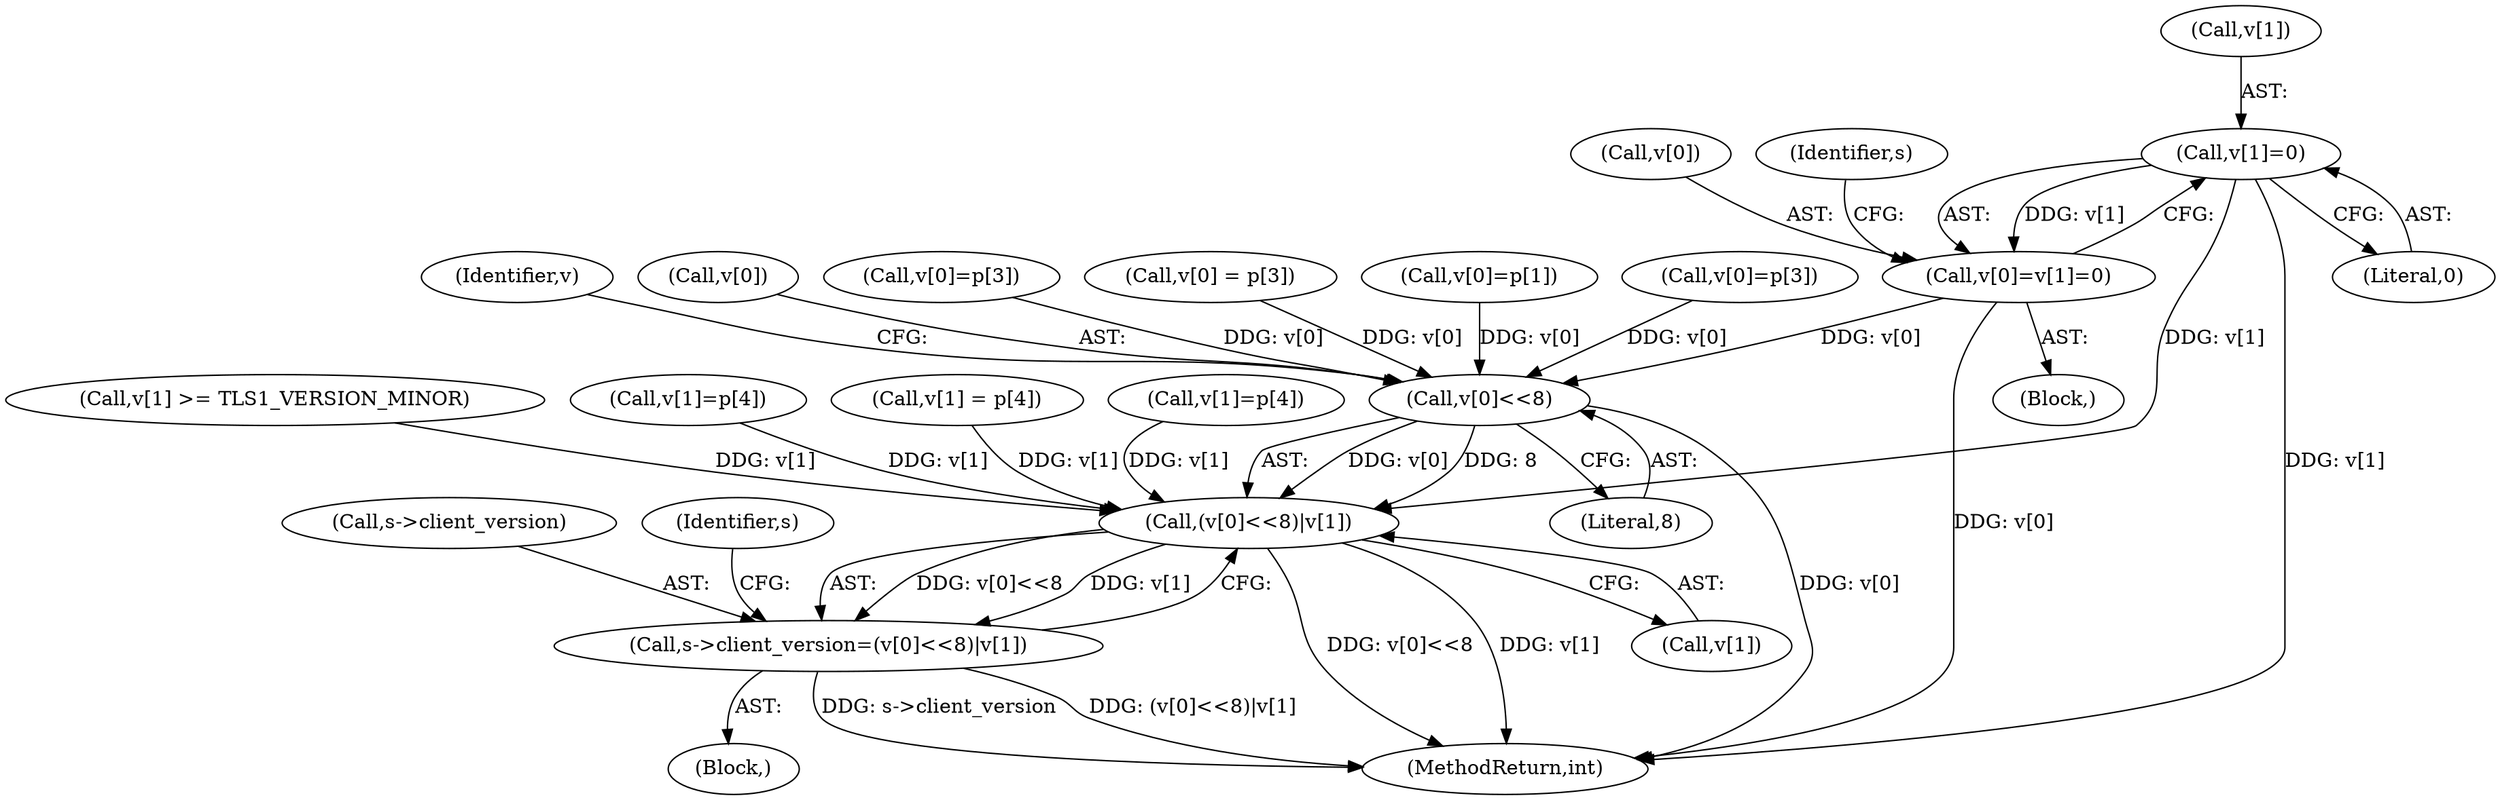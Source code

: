 digraph "0_openssl_b82924741b4bd590da890619be671f4635e46c2b@array" {
"1000183" [label="(Call,v[1]=0)"];
"1000179" [label="(Call,v[0]=v[1]=0)"];
"1001048" [label="(Call,v[0]<<8)"];
"1001047" [label="(Call,(v[0]<<8)|v[1])"];
"1001043" [label="(Call,s->client_version=(v[0]<<8)|v[1])"];
"1001054" [label="(Identifier,v)"];
"1000939" [label="(Block,)"];
"1001049" [label="(Call,v[0])"];
"1000180" [label="(Call,v[0])"];
"1000457" [label="(Call,v[1] >= TLS1_VERSION_MINOR)"];
"1001044" [label="(Call,s->client_version)"];
"1000183" [label="(Call,v[1]=0)"];
"1001052" [label="(Literal,8)"];
"1000273" [label="(Call,v[0]=p[3])"];
"1001048" [label="(Call,v[0]<<8)"];
"1000622" [label="(Call,v[0] = p[3])"];
"1001058" [label="(Identifier,s)"];
"1000280" [label="(Call,v[1]=p[4])"];
"1000413" [label="(Call,v[0]=p[1])"];
"1000629" [label="(Call,v[1] = p[4])"];
"1000184" [label="(Call,v[1])"];
"1001102" [label="(MethodReturn,int)"];
"1000187" [label="(Literal,0)"];
"1000178" [label="(Block,)"];
"1001053" [label="(Call,v[1])"];
"1000241" [label="(Call,v[0]=p[3])"];
"1000248" [label="(Call,v[1]=p[4])"];
"1000191" [label="(Identifier,s)"];
"1001047" [label="(Call,(v[0]<<8)|v[1])"];
"1001043" [label="(Call,s->client_version=(v[0]<<8)|v[1])"];
"1000179" [label="(Call,v[0]=v[1]=0)"];
"1000183" -> "1000179"  [label="AST: "];
"1000183" -> "1000187"  [label="CFG: "];
"1000184" -> "1000183"  [label="AST: "];
"1000187" -> "1000183"  [label="AST: "];
"1000179" -> "1000183"  [label="CFG: "];
"1000183" -> "1001102"  [label="DDG: v[1]"];
"1000183" -> "1000179"  [label="DDG: v[1]"];
"1000183" -> "1001047"  [label="DDG: v[1]"];
"1000179" -> "1000178"  [label="AST: "];
"1000180" -> "1000179"  [label="AST: "];
"1000191" -> "1000179"  [label="CFG: "];
"1000179" -> "1001102"  [label="DDG: v[0]"];
"1000179" -> "1001048"  [label="DDG: v[0]"];
"1001048" -> "1001047"  [label="AST: "];
"1001048" -> "1001052"  [label="CFG: "];
"1001049" -> "1001048"  [label="AST: "];
"1001052" -> "1001048"  [label="AST: "];
"1001054" -> "1001048"  [label="CFG: "];
"1001048" -> "1001102"  [label="DDG: v[0]"];
"1001048" -> "1001047"  [label="DDG: v[0]"];
"1001048" -> "1001047"  [label="DDG: 8"];
"1000622" -> "1001048"  [label="DDG: v[0]"];
"1000413" -> "1001048"  [label="DDG: v[0]"];
"1000241" -> "1001048"  [label="DDG: v[0]"];
"1000273" -> "1001048"  [label="DDG: v[0]"];
"1001047" -> "1001043"  [label="AST: "];
"1001047" -> "1001053"  [label="CFG: "];
"1001053" -> "1001047"  [label="AST: "];
"1001043" -> "1001047"  [label="CFG: "];
"1001047" -> "1001102"  [label="DDG: v[0]<<8"];
"1001047" -> "1001102"  [label="DDG: v[1]"];
"1001047" -> "1001043"  [label="DDG: v[0]<<8"];
"1001047" -> "1001043"  [label="DDG: v[1]"];
"1000280" -> "1001047"  [label="DDG: v[1]"];
"1000457" -> "1001047"  [label="DDG: v[1]"];
"1000248" -> "1001047"  [label="DDG: v[1]"];
"1000629" -> "1001047"  [label="DDG: v[1]"];
"1001043" -> "1000939"  [label="AST: "];
"1001044" -> "1001043"  [label="AST: "];
"1001058" -> "1001043"  [label="CFG: "];
"1001043" -> "1001102"  [label="DDG: s->client_version"];
"1001043" -> "1001102"  [label="DDG: (v[0]<<8)|v[1]"];
}

